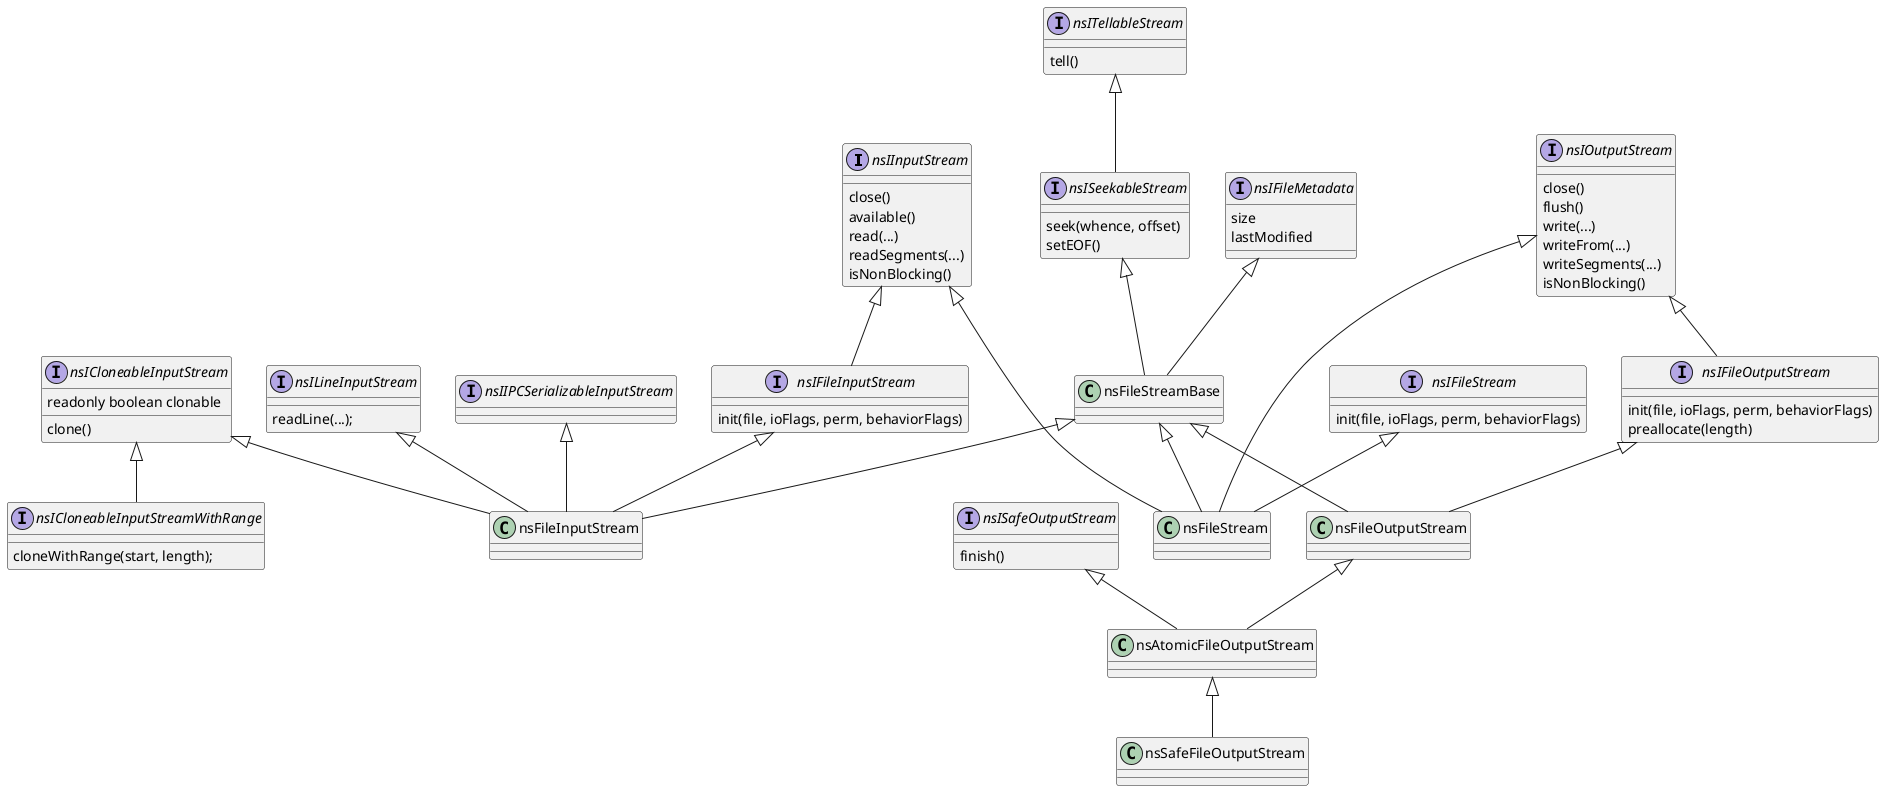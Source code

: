 @startuml

interface nsIInputStream {
  close()
  available()
  read(...)
  readSegments(...)
  isNonBlocking()
}

interface nsIOutputStream {
  close()
  flush()
  write(...)
  writeFrom(...)
  writeSegments(...)
  isNonBlocking()
}

interface nsITellableStream {
  tell()
}

interface nsISeekableStream {
  seek(whence, offset)
  setEOF()
}
nsITellableStream <|--nsISeekableStream

interface nsILineInputStream {
  readLine(...);
}

interface nsIFileMetadata {
  size
  lastModified
}

interface nsIFileInputStream {
  init(file, ioFlags, perm, behaviorFlags)
}
nsIInputStream <|-- nsIFileInputStream

interface nsIFileStream {
  init(file, ioFlags, perm, behaviorFlags)
}


interface nsIFileOutputStream {
  init(file, ioFlags, perm, behaviorFlags)
  preallocate(length)
}
nsIOutputStream <|-- nsIFileOutputStream

interface nsISafeOutputStream {
  finish()
}

interface nsIIPCSerializableInputStream {
}

interface nsICloneableInputStream {
  readonly boolean clonable
  clone()
}

interface nsICloneableInputStreamWithRange {
  cloneWithRange(start, length);
}
nsICloneableInputStream <|-- nsICloneableInputStreamWithRange 


class nsFileStreamBase
nsISeekableStream <|-- nsFileStreamBase
nsIFileMetadata <|-- nsFileStreamBase

class nsFileInputStream
nsFileStreamBase <|-- nsFileInputStream
nsIFileInputStream <|-- nsFileInputStream
nsILineInputStream <|-- nsFileInputStream
nsIIPCSerializableInputStream <|-- nsFileInputStream
nsICloneableInputStream  <|-- nsFileInputStream



class nsFileOutputStream
nsFileStreamBase <|-- nsFileOutputStream
nsIFileOutputStream <|-- nsFileOutputStream

class nsAtomicFileOutputStream
nsFileOutputStream <|-- nsAtomicFileOutputStream
nsISafeOutputStream <|-- nsAtomicFileOutputStream

class nsSafeFileOutputStream
nsAtomicFileOutputStream <|-- nsSafeFileOutputStream

class nsFileStream
nsFileStreamBase <|-- nsFileStream
nsIInputStream <|-- nsFileStream
nsIOutputStream <|-- nsFileStream
nsIFileStream <|-- nsFileStream



@enduml
